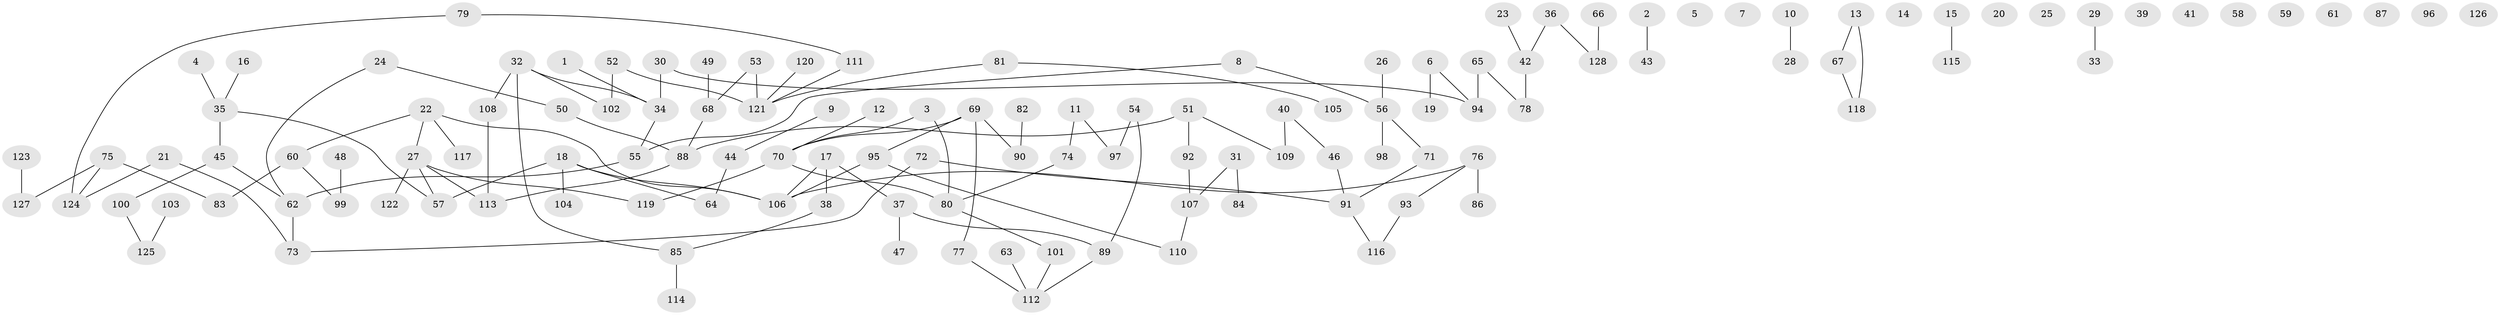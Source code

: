 // coarse degree distribution, {1: 0.31868131868131866, 0: 0.15384615384615385, 3: 0.17582417582417584, 2: 0.21978021978021978, 4: 0.06593406593406594, 7: 0.01098901098901099, 5: 0.04395604395604396, 6: 0.01098901098901099}
// Generated by graph-tools (version 1.1) at 2025/41/03/06/25 10:41:22]
// undirected, 128 vertices, 126 edges
graph export_dot {
graph [start="1"]
  node [color=gray90,style=filled];
  1;
  2;
  3;
  4;
  5;
  6;
  7;
  8;
  9;
  10;
  11;
  12;
  13;
  14;
  15;
  16;
  17;
  18;
  19;
  20;
  21;
  22;
  23;
  24;
  25;
  26;
  27;
  28;
  29;
  30;
  31;
  32;
  33;
  34;
  35;
  36;
  37;
  38;
  39;
  40;
  41;
  42;
  43;
  44;
  45;
  46;
  47;
  48;
  49;
  50;
  51;
  52;
  53;
  54;
  55;
  56;
  57;
  58;
  59;
  60;
  61;
  62;
  63;
  64;
  65;
  66;
  67;
  68;
  69;
  70;
  71;
  72;
  73;
  74;
  75;
  76;
  77;
  78;
  79;
  80;
  81;
  82;
  83;
  84;
  85;
  86;
  87;
  88;
  89;
  90;
  91;
  92;
  93;
  94;
  95;
  96;
  97;
  98;
  99;
  100;
  101;
  102;
  103;
  104;
  105;
  106;
  107;
  108;
  109;
  110;
  111;
  112;
  113;
  114;
  115;
  116;
  117;
  118;
  119;
  120;
  121;
  122;
  123;
  124;
  125;
  126;
  127;
  128;
  1 -- 34;
  2 -- 43;
  3 -- 70;
  3 -- 80;
  4 -- 35;
  6 -- 19;
  6 -- 94;
  8 -- 55;
  8 -- 56;
  9 -- 44;
  10 -- 28;
  11 -- 74;
  11 -- 97;
  12 -- 70;
  13 -- 67;
  13 -- 118;
  15 -- 115;
  16 -- 35;
  17 -- 37;
  17 -- 38;
  17 -- 106;
  18 -- 57;
  18 -- 64;
  18 -- 104;
  18 -- 106;
  21 -- 73;
  21 -- 124;
  22 -- 27;
  22 -- 60;
  22 -- 106;
  22 -- 117;
  23 -- 42;
  24 -- 50;
  24 -- 62;
  26 -- 56;
  27 -- 57;
  27 -- 113;
  27 -- 119;
  27 -- 122;
  29 -- 33;
  30 -- 34;
  30 -- 94;
  31 -- 84;
  31 -- 107;
  32 -- 34;
  32 -- 85;
  32 -- 102;
  32 -- 108;
  34 -- 55;
  35 -- 45;
  35 -- 57;
  36 -- 42;
  36 -- 128;
  37 -- 47;
  37 -- 89;
  38 -- 85;
  40 -- 46;
  40 -- 109;
  42 -- 78;
  44 -- 64;
  45 -- 62;
  45 -- 100;
  46 -- 91;
  48 -- 99;
  49 -- 68;
  50 -- 88;
  51 -- 88;
  51 -- 92;
  51 -- 109;
  52 -- 102;
  52 -- 121;
  53 -- 68;
  53 -- 121;
  54 -- 89;
  54 -- 97;
  55 -- 62;
  56 -- 71;
  56 -- 98;
  60 -- 83;
  60 -- 99;
  62 -- 73;
  63 -- 112;
  65 -- 78;
  65 -- 94;
  66 -- 128;
  67 -- 118;
  68 -- 88;
  69 -- 70;
  69 -- 77;
  69 -- 90;
  69 -- 95;
  70 -- 80;
  70 -- 119;
  71 -- 91;
  72 -- 73;
  72 -- 91;
  74 -- 80;
  75 -- 83;
  75 -- 124;
  75 -- 127;
  76 -- 86;
  76 -- 93;
  76 -- 106;
  77 -- 112;
  79 -- 111;
  79 -- 124;
  80 -- 101;
  81 -- 105;
  81 -- 121;
  82 -- 90;
  85 -- 114;
  88 -- 113;
  89 -- 112;
  91 -- 116;
  92 -- 107;
  93 -- 116;
  95 -- 106;
  95 -- 110;
  100 -- 125;
  101 -- 112;
  103 -- 125;
  107 -- 110;
  108 -- 113;
  111 -- 121;
  120 -- 121;
  123 -- 127;
}
